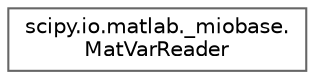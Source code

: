 digraph "Graphical Class Hierarchy"
{
 // LATEX_PDF_SIZE
  bgcolor="transparent";
  edge [fontname=Helvetica,fontsize=10,labelfontname=Helvetica,labelfontsize=10];
  node [fontname=Helvetica,fontsize=10,shape=box,height=0.2,width=0.4];
  rankdir="LR";
  Node0 [id="Node000000",label="scipy.io.matlab._miobase.\lMatVarReader",height=0.2,width=0.4,color="grey40", fillcolor="white", style="filled",URL="$d8/d4e/classscipy_1_1io_1_1matlab_1_1__miobase_1_1MatVarReader.html",tooltip=" "];
}
